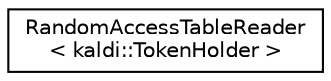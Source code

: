 digraph "Graphical Class Hierarchy"
{
  edge [fontname="Helvetica",fontsize="10",labelfontname="Helvetica",labelfontsize="10"];
  node [fontname="Helvetica",fontsize="10",shape=record];
  rankdir="LR";
  Node0 [label="RandomAccessTableReader\l\< kaldi::TokenHolder \>",height=0.2,width=0.4,color="black", fillcolor="white", style="filled",URL="$classkaldi_1_1RandomAccessTableReader.html"];
}
